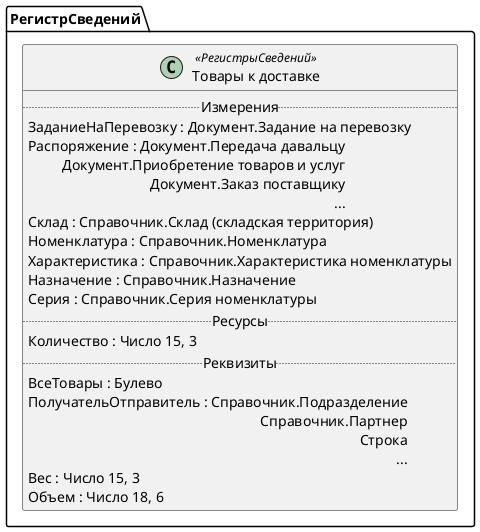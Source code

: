 ﻿@startuml ТоварыКДоставке
'!include templates.wsd
'..\include templates.wsd
class РегистрСведений.ТоварыКДоставке as "Товары к доставке" <<РегистрыСведений>>
{
..Измерения..
ЗаданиеНаПеревозку : Документ.Задание на перевозку
Распоряжение : Документ.Передача давальцу\rДокумент.Приобретение товаров и услуг\rДокумент.Заказ поставщику\r...
Склад : Справочник.Склад (складская территория)
Номенклатура : Справочник.Номенклатура
Характеристика : Справочник.Характеристика номенклатуры
Назначение : Справочник.Назначение
Серия : Справочник.Серия номенклатуры
..Ресурсы..
Количество : Число 15, 3
..Реквизиты..
ВсеТовары : Булево
ПолучательОтправитель : Справочник.Подразделение\rСправочник.Партнер\rСтрока\r...
Вес : Число 15, 3
Объем : Число 18, 6
}
@enduml
